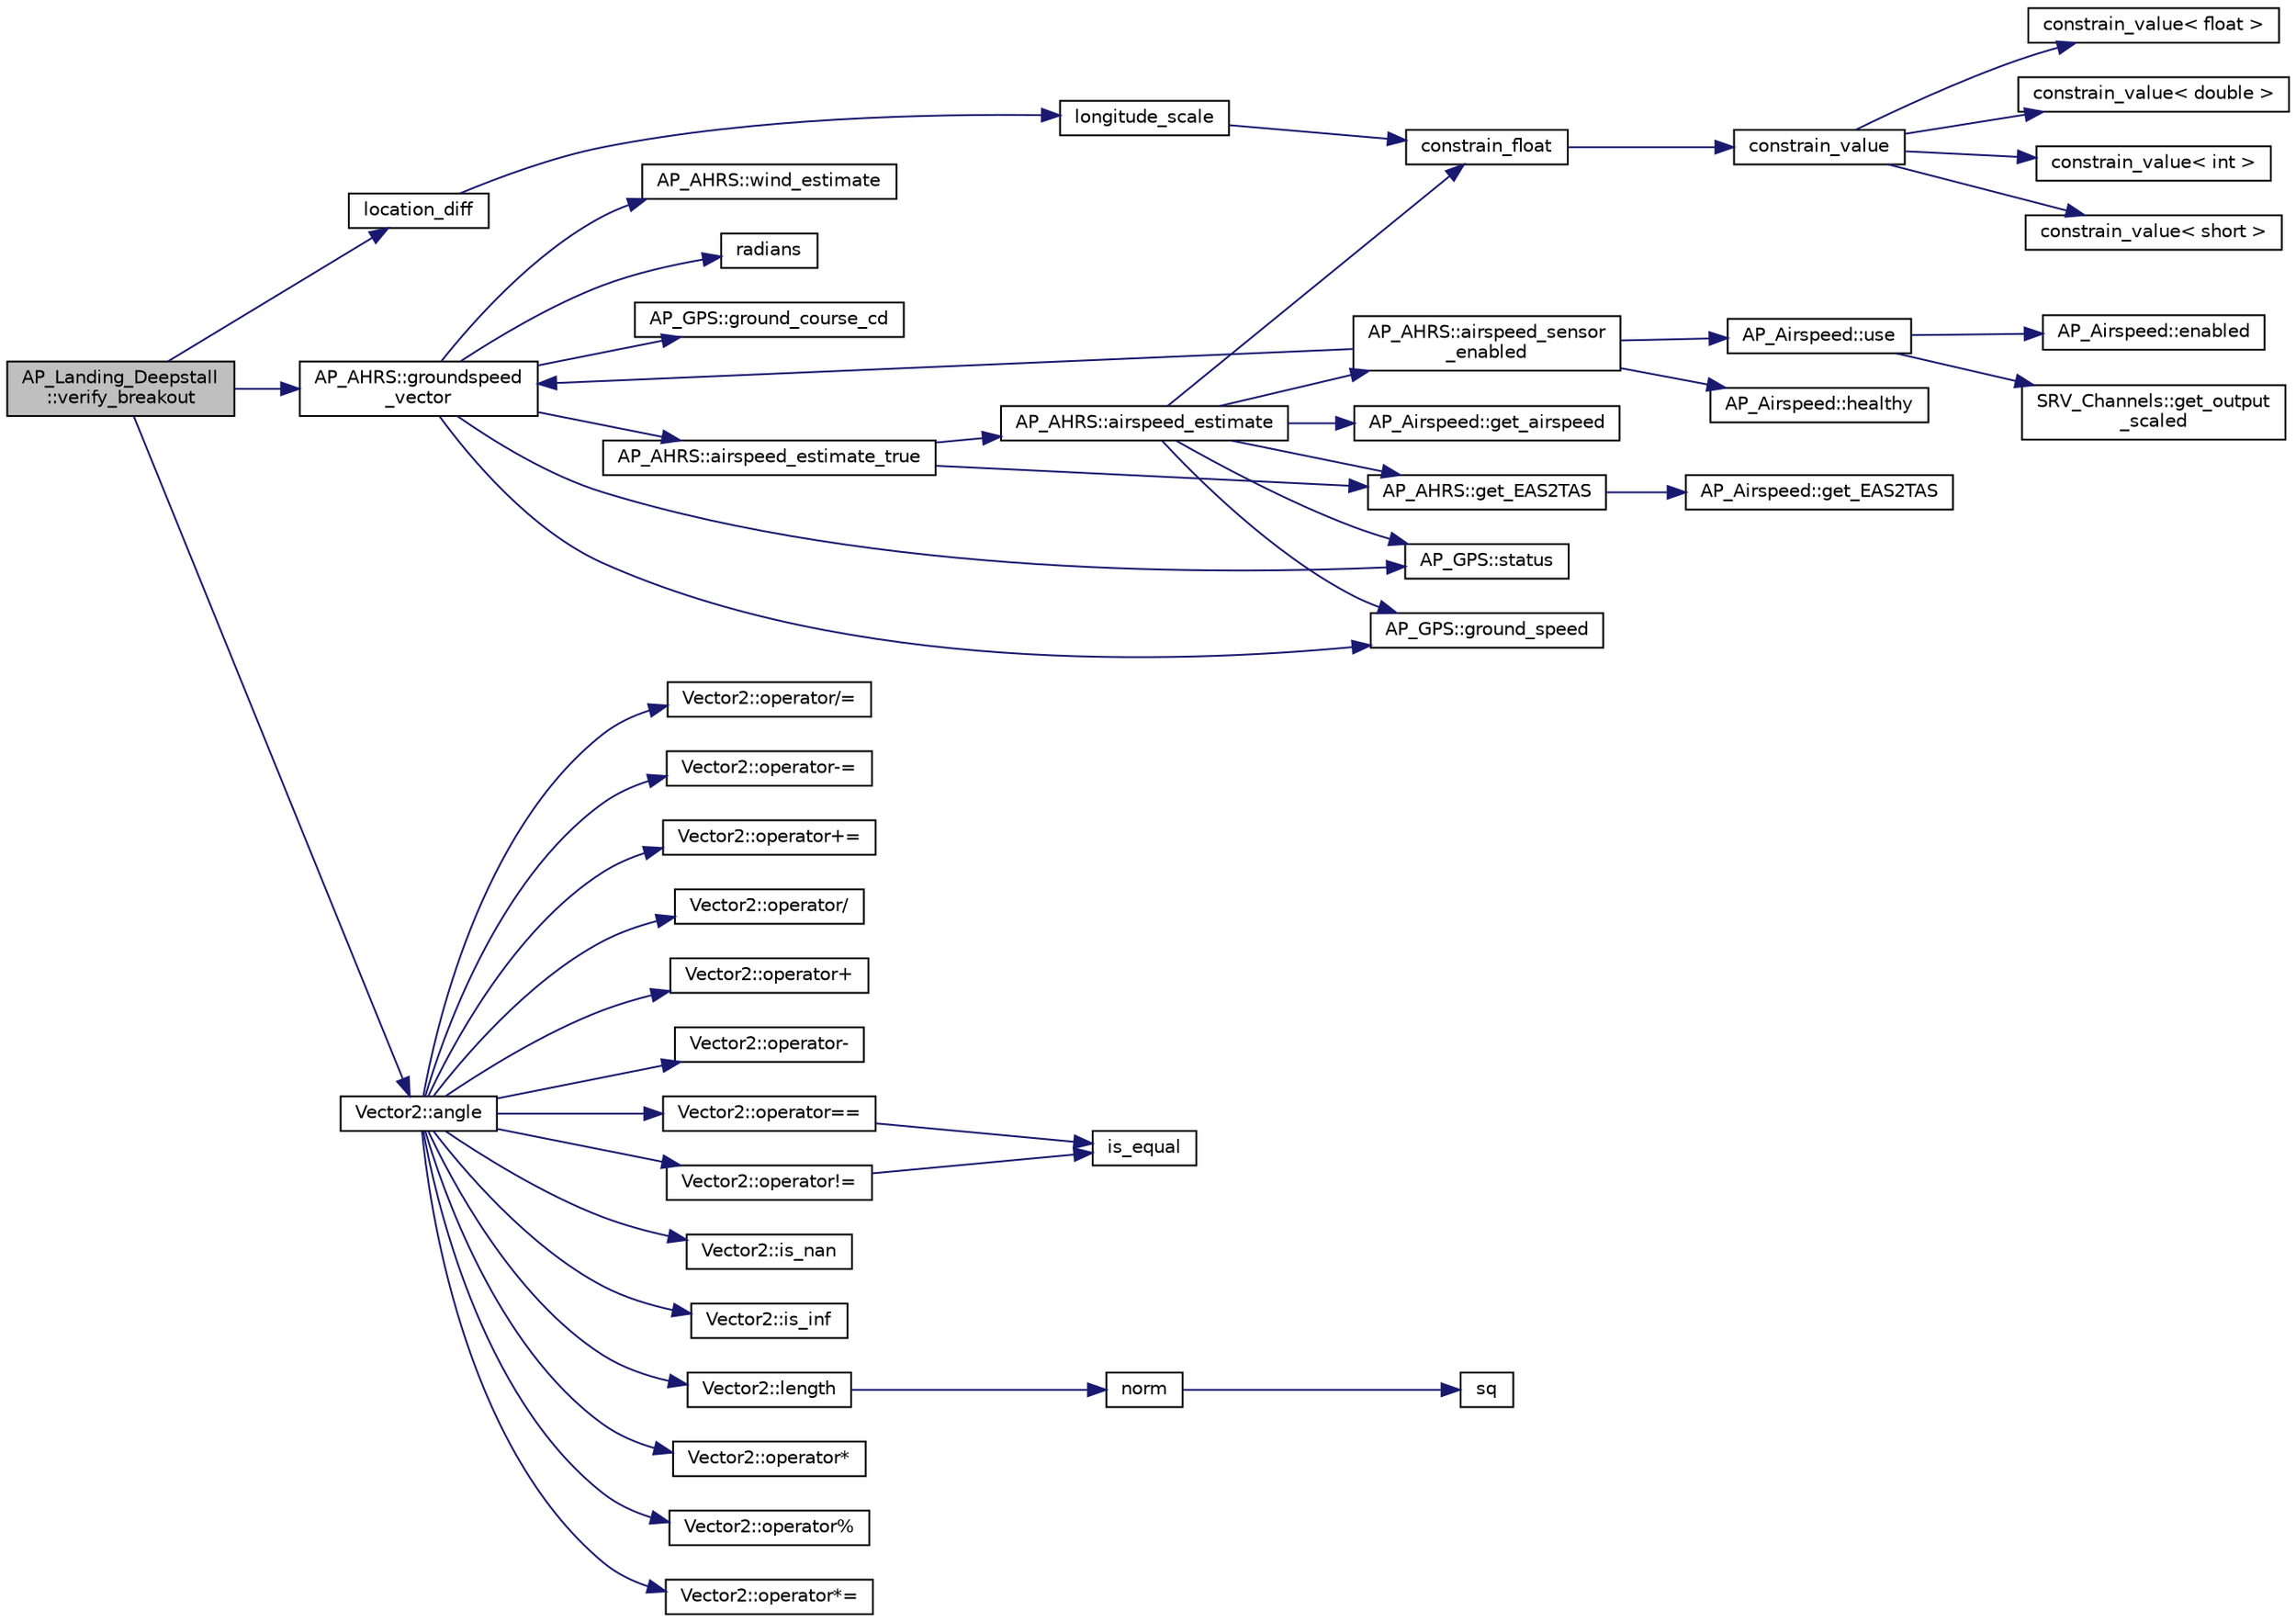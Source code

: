 digraph "AP_Landing_Deepstall::verify_breakout"
{
 // INTERACTIVE_SVG=YES
  edge [fontname="Helvetica",fontsize="10",labelfontname="Helvetica",labelfontsize="10"];
  node [fontname="Helvetica",fontsize="10",shape=record];
  rankdir="LR";
  Node1 [label="AP_Landing_Deepstall\l::verify_breakout",height=0.2,width=0.4,color="black", fillcolor="grey75", style="filled", fontcolor="black"];
  Node1 -> Node2 [color="midnightblue",fontsize="10",style="solid",fontname="Helvetica"];
  Node2 [label="location_diff",height=0.2,width=0.4,color="black", fillcolor="white", style="filled",URL="$location_8cpp.html#a527b26472ed6f2e0c141e109a0722a0a"];
  Node2 -> Node3 [color="midnightblue",fontsize="10",style="solid",fontname="Helvetica"];
  Node3 [label="longitude_scale",height=0.2,width=0.4,color="black", fillcolor="white", style="filled",URL="$location_8cpp.html#ad2368c582f3e0c135e2a74772f4db61a"];
  Node3 -> Node4 [color="midnightblue",fontsize="10",style="solid",fontname="Helvetica"];
  Node4 [label="constrain_float",height=0.2,width=0.4,color="black", fillcolor="white", style="filled",URL="$AP__Math_8h.html#ad525609d9dba6ffa556a0fbf08a3f9b4"];
  Node4 -> Node5 [color="midnightblue",fontsize="10",style="solid",fontname="Helvetica"];
  Node5 [label="constrain_value",height=0.2,width=0.4,color="black", fillcolor="white", style="filled",URL="$AP__Math_8h.html#a20e8f8671c282c69c1954652b6d61585"];
  Node5 -> Node6 [color="midnightblue",fontsize="10",style="solid",fontname="Helvetica"];
  Node6 [label="constrain_value\< int \>",height=0.2,width=0.4,color="black", fillcolor="white", style="filled",URL="$AP__Math_8cpp.html#a37e8e901754cb9c8e53a8e3030c82c50"];
  Node5 -> Node7 [color="midnightblue",fontsize="10",style="solid",fontname="Helvetica"];
  Node7 [label="constrain_value\< short \>",height=0.2,width=0.4,color="black", fillcolor="white", style="filled",URL="$AP__Math_8cpp.html#afdbe107ec1987d318a6347816fbf2b89"];
  Node5 -> Node8 [color="midnightblue",fontsize="10",style="solid",fontname="Helvetica"];
  Node8 [label="constrain_value\< float \>",height=0.2,width=0.4,color="black", fillcolor="white", style="filled",URL="$AP__Math_8cpp.html#ae6c621670c214da687de21d4e3a92587"];
  Node5 -> Node9 [color="midnightblue",fontsize="10",style="solid",fontname="Helvetica"];
  Node9 [label="constrain_value\< double \>",height=0.2,width=0.4,color="black", fillcolor="white", style="filled",URL="$AP__Math_8cpp.html#afe3990b00e9abc43fa97dfaf8e32f5c4"];
  Node1 -> Node10 [color="midnightblue",fontsize="10",style="solid",fontname="Helvetica"];
  Node10 [label="AP_AHRS::groundspeed\l_vector",height=0.2,width=0.4,color="black", fillcolor="white", style="filled",URL="$classAP__AHRS.html#aa2fd48ce0265df723cc8d05bb2150749"];
  Node10 -> Node11 [color="midnightblue",fontsize="10",style="solid",fontname="Helvetica"];
  Node11 [label="AP_AHRS::airspeed_estimate_true",height=0.2,width=0.4,color="black", fillcolor="white", style="filled",URL="$classAP__AHRS.html#a1c783993c43f6d833d67cebea7e82a2c"];
  Node11 -> Node12 [color="midnightblue",fontsize="10",style="solid",fontname="Helvetica"];
  Node12 [label="AP_AHRS::airspeed_estimate",height=0.2,width=0.4,color="black", fillcolor="white", style="filled",URL="$classAP__AHRS.html#a39289d0dde31413ad172fcf2847fce4a"];
  Node12 -> Node13 [color="midnightblue",fontsize="10",style="solid",fontname="Helvetica"];
  Node13 [label="AP_AHRS::airspeed_sensor\l_enabled",height=0.2,width=0.4,color="black", fillcolor="white", style="filled",URL="$classAP__AHRS.html#a8691156c332da099e3f5952e72ae2a58"];
  Node13 -> Node14 [color="midnightblue",fontsize="10",style="solid",fontname="Helvetica"];
  Node14 [label="AP_Airspeed::use",height=0.2,width=0.4,color="black", fillcolor="white", style="filled",URL="$classAP__Airspeed.html#a6162295b433e3a863c0d4b9086b19014"];
  Node14 -> Node15 [color="midnightblue",fontsize="10",style="solid",fontname="Helvetica"];
  Node15 [label="AP_Airspeed::enabled",height=0.2,width=0.4,color="black", fillcolor="white", style="filled",URL="$classAP__Airspeed.html#a4721e9a79d9611e1f693d4850c07edc0"];
  Node14 -> Node16 [color="midnightblue",fontsize="10",style="solid",fontname="Helvetica"];
  Node16 [label="SRV_Channels::get_output\l_scaled",height=0.2,width=0.4,color="black", fillcolor="white", style="filled",URL="$classSRV__Channels.html#ad1738031466dbebfd16f7a2c564aeb25"];
  Node13 -> Node17 [color="midnightblue",fontsize="10",style="solid",fontname="Helvetica"];
  Node17 [label="AP_Airspeed::healthy",height=0.2,width=0.4,color="black", fillcolor="white", style="filled",URL="$classAP__Airspeed.html#acddaade777fa87d5b8c904c79be01204"];
  Node13 -> Node10 [color="midnightblue",fontsize="10",style="solid",fontname="Helvetica"];
  Node12 -> Node18 [color="midnightblue",fontsize="10",style="solid",fontname="Helvetica"];
  Node18 [label="AP_Airspeed::get_airspeed",height=0.2,width=0.4,color="black", fillcolor="white", style="filled",URL="$classAP__Airspeed.html#a1027b15b91e0af1dbfe8b999a88c8a25"];
  Node12 -> Node19 [color="midnightblue",fontsize="10",style="solid",fontname="Helvetica"];
  Node19 [label="AP_GPS::status",height=0.2,width=0.4,color="black", fillcolor="white", style="filled",URL="$classAP__GPS.html#a9093c8cf1d5a78ccd8677229bb314d37",tooltip="Query GPS status. "];
  Node12 -> Node20 [color="midnightblue",fontsize="10",style="solid",fontname="Helvetica"];
  Node20 [label="AP_GPS::ground_speed",height=0.2,width=0.4,color="black", fillcolor="white", style="filled",URL="$classAP__GPS.html#a426041563da447ec6e9cde1926a88fdb"];
  Node12 -> Node21 [color="midnightblue",fontsize="10",style="solid",fontname="Helvetica"];
  Node21 [label="AP_AHRS::get_EAS2TAS",height=0.2,width=0.4,color="black", fillcolor="white", style="filled",URL="$classAP__AHRS.html#a2648b5fc68b22e83205161cf1274939c"];
  Node21 -> Node22 [color="midnightblue",fontsize="10",style="solid",fontname="Helvetica"];
  Node22 [label="AP_Airspeed::get_EAS2TAS",height=0.2,width=0.4,color="black", fillcolor="white", style="filled",URL="$classAP__Airspeed.html#a9bb14f83815ed35b067dd2f4a7c1851f"];
  Node12 -> Node4 [color="midnightblue",fontsize="10",style="solid",fontname="Helvetica"];
  Node11 -> Node21 [color="midnightblue",fontsize="10",style="solid",fontname="Helvetica"];
  Node10 -> Node19 [color="midnightblue",fontsize="10",style="solid",fontname="Helvetica"];
  Node10 -> Node23 [color="midnightblue",fontsize="10",style="solid",fontname="Helvetica"];
  Node23 [label="AP_AHRS::wind_estimate",height=0.2,width=0.4,color="black", fillcolor="white", style="filled",URL="$classAP__AHRS.html#a4cdb54b496f9381a4c629cf0b10c8f8a"];
  Node10 -> Node24 [color="midnightblue",fontsize="10",style="solid",fontname="Helvetica"];
  Node24 [label="radians",height=0.2,width=0.4,color="black", fillcolor="white", style="filled",URL="$AP__Math_8h.html#a75b14352ec1c95a8276af9a0813cfdc3"];
  Node10 -> Node25 [color="midnightblue",fontsize="10",style="solid",fontname="Helvetica"];
  Node25 [label="AP_GPS::ground_course_cd",height=0.2,width=0.4,color="black", fillcolor="white", style="filled",URL="$classAP__GPS.html#a94caaa8676fecb6c0c4a8a58eea3b106"];
  Node10 -> Node20 [color="midnightblue",fontsize="10",style="solid",fontname="Helvetica"];
  Node1 -> Node26 [color="midnightblue",fontsize="10",style="solid",fontname="Helvetica"];
  Node26 [label="Vector2::angle",height=0.2,width=0.4,color="black", fillcolor="white", style="filled",URL="$structVector2.html#a62830d89ee7cd308a7d12caf352f1be9"];
  Node26 -> Node27 [color="midnightblue",fontsize="10",style="solid",fontname="Helvetica"];
  Node27 [label="Vector2::length",height=0.2,width=0.4,color="black", fillcolor="white", style="filled",URL="$structVector2.html#ad8ebafde96f43521d3647e2552387529"];
  Node27 -> Node28 [color="midnightblue",fontsize="10",style="solid",fontname="Helvetica"];
  Node28 [label="norm",height=0.2,width=0.4,color="black", fillcolor="white", style="filled",URL="$AP__Math_8h.html#adc76d4a5e5c9ae8cb7ab17b55c40d636"];
  Node28 -> Node29 [color="midnightblue",fontsize="10",style="solid",fontname="Helvetica"];
  Node29 [label="sq",height=0.2,width=0.4,color="black", fillcolor="white", style="filled",URL="$AP__Math_8h.html#a0375e3d67fd3911cacee5c3e1408c0f2"];
  Node26 -> Node30 [color="midnightblue",fontsize="10",style="solid",fontname="Helvetica"];
  Node30 [label="Vector2::operator*",height=0.2,width=0.4,color="black", fillcolor="white", style="filled",URL="$structVector2.html#a8f8c4696055343467132d30e63e53133"];
  Node26 -> Node31 [color="midnightblue",fontsize="10",style="solid",fontname="Helvetica"];
  Node31 [label="Vector2::operator%",height=0.2,width=0.4,color="black", fillcolor="white", style="filled",URL="$structVector2.html#a77c51707aa0fbaf23d70d320b13cca86"];
  Node26 -> Node32 [color="midnightblue",fontsize="10",style="solid",fontname="Helvetica"];
  Node32 [label="Vector2::operator*=",height=0.2,width=0.4,color="black", fillcolor="white", style="filled",URL="$structVector2.html#aae1315123324f528c41b56f8dbefff5b"];
  Node26 -> Node33 [color="midnightblue",fontsize="10",style="solid",fontname="Helvetica"];
  Node33 [label="Vector2::operator/=",height=0.2,width=0.4,color="black", fillcolor="white", style="filled",URL="$structVector2.html#a0e397bfed250d57460e17c3a2db217d0"];
  Node26 -> Node34 [color="midnightblue",fontsize="10",style="solid",fontname="Helvetica"];
  Node34 [label="Vector2::operator-=",height=0.2,width=0.4,color="black", fillcolor="white", style="filled",URL="$structVector2.html#a65b8b6aa454e8f51ca214ad6914f494b"];
  Node26 -> Node35 [color="midnightblue",fontsize="10",style="solid",fontname="Helvetica"];
  Node35 [label="Vector2::operator+=",height=0.2,width=0.4,color="black", fillcolor="white", style="filled",URL="$structVector2.html#ad1390f7f85f397465f76a9bacc7680b3"];
  Node26 -> Node36 [color="midnightblue",fontsize="10",style="solid",fontname="Helvetica"];
  Node36 [label="Vector2::operator/",height=0.2,width=0.4,color="black", fillcolor="white", style="filled",URL="$structVector2.html#aa479e0c8431dd08cd33804bdf36aa219"];
  Node26 -> Node37 [color="midnightblue",fontsize="10",style="solid",fontname="Helvetica"];
  Node37 [label="Vector2::operator+",height=0.2,width=0.4,color="black", fillcolor="white", style="filled",URL="$structVector2.html#a8b437b98bde940b62bc7111012e0785d"];
  Node26 -> Node38 [color="midnightblue",fontsize="10",style="solid",fontname="Helvetica"];
  Node38 [label="Vector2::operator-",height=0.2,width=0.4,color="black", fillcolor="white", style="filled",URL="$structVector2.html#a3d850df7f327dd961336762c94991d76"];
  Node26 -> Node39 [color="midnightblue",fontsize="10",style="solid",fontname="Helvetica"];
  Node39 [label="Vector2::operator==",height=0.2,width=0.4,color="black", fillcolor="white", style="filled",URL="$structVector2.html#a671b97043b72f4de1f3a899ff084431b"];
  Node39 -> Node40 [color="midnightblue",fontsize="10",style="solid",fontname="Helvetica"];
  Node40 [label="is_equal",height=0.2,width=0.4,color="black", fillcolor="white", style="filled",URL="$AP__Math_8cpp.html#accbd9f8bbc0adacd51efa66fad490c24"];
  Node26 -> Node41 [color="midnightblue",fontsize="10",style="solid",fontname="Helvetica"];
  Node41 [label="Vector2::operator!=",height=0.2,width=0.4,color="black", fillcolor="white", style="filled",URL="$structVector2.html#a8c97097c220a6217e7d3aff7b17920fe"];
  Node41 -> Node40 [color="midnightblue",fontsize="10",style="solid",fontname="Helvetica"];
  Node26 -> Node42 [color="midnightblue",fontsize="10",style="solid",fontname="Helvetica"];
  Node42 [label="Vector2::is_nan",height=0.2,width=0.4,color="black", fillcolor="white", style="filled",URL="$structVector2.html#a7be163e235660e630dd10600143b0374"];
  Node26 -> Node43 [color="midnightblue",fontsize="10",style="solid",fontname="Helvetica"];
  Node43 [label="Vector2::is_inf",height=0.2,width=0.4,color="black", fillcolor="white", style="filled",URL="$structVector2.html#aa5e9fddaa1ce691bc6f3e9746e70acee"];
}
